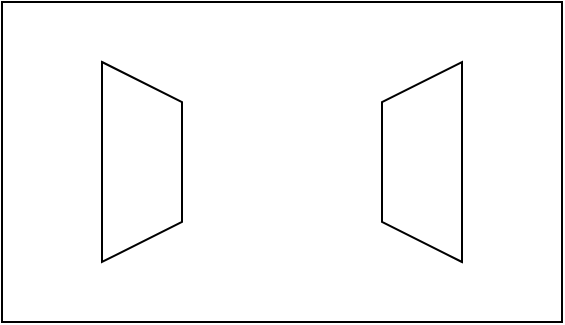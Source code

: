 <mxfile version="20.7.4" type="github">
  <diagram id="DYEwAd0FXtR8L2iEkwV9" name="Page-1">
    <mxGraphModel dx="1050" dy="549" grid="1" gridSize="10" guides="1" tooltips="1" connect="1" arrows="1" fold="1" page="1" pageScale="1" pageWidth="850" pageHeight="1100" math="0" shadow="0">
      <root>
        <mxCell id="0" />
        <mxCell id="1" parent="0" />
        <mxCell id="c-NwQK7uivU0Sarzc9AO-1" value="" style="rounded=0;whiteSpace=wrap;html=1;" vertex="1" parent="1">
          <mxGeometry x="80" y="160" width="280" height="160" as="geometry" />
        </mxCell>
        <mxCell id="c-NwQK7uivU0Sarzc9AO-2" value="" style="shape=trapezoid;perimeter=trapezoidPerimeter;whiteSpace=wrap;html=1;fixedSize=1;rotation=-90;" vertex="1" parent="1">
          <mxGeometry x="240" y="220" width="100" height="40" as="geometry" />
        </mxCell>
        <mxCell id="c-NwQK7uivU0Sarzc9AO-3" value="" style="shape=trapezoid;perimeter=trapezoidPerimeter;whiteSpace=wrap;html=1;fixedSize=1;rotation=90;" vertex="1" parent="1">
          <mxGeometry x="100" y="220" width="100" height="40" as="geometry" />
        </mxCell>
      </root>
    </mxGraphModel>
  </diagram>
</mxfile>
